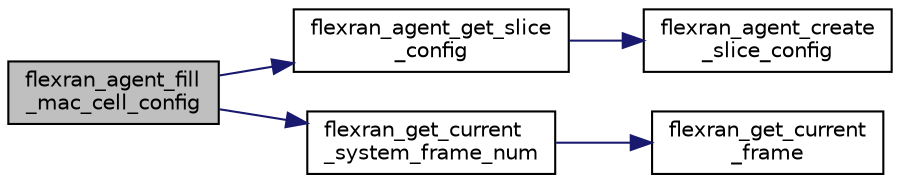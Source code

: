 digraph "flexran_agent_fill_mac_cell_config"
{
 // LATEX_PDF_SIZE
  edge [fontname="Helvetica",fontsize="10",labelfontname="Helvetica",labelfontsize="10"];
  node [fontname="Helvetica",fontsize="10",shape=record];
  rankdir="LR";
  Node1 [label="flexran_agent_fill\l_mac_cell_config",height=0.2,width=0.4,color="black", fillcolor="grey75", style="filled", fontcolor="black",tooltip=" "];
  Node1 -> Node2 [color="midnightblue",fontsize="10",style="solid",fontname="Helvetica"];
  Node2 [label="flexran_agent_get_slice\l_config",height=0.2,width=0.4,color="black", fillcolor="white", style="filled",URL="$flexran__agent__mac_8c.html#aaa577275de13cfd87f6be74941eca636",tooltip=" "];
  Node2 -> Node3 [color="midnightblue",fontsize="10",style="solid",fontname="Helvetica"];
  Node3 [label="flexran_agent_create\l_slice_config",height=0.2,width=0.4,color="black", fillcolor="white", style="filled",URL="$flexran__agent__mac__internal_8c.html#a1bc54021d04bab2a3b4e6720d20d26b7",tooltip=" "];
  Node1 -> Node4 [color="midnightblue",fontsize="10",style="solid",fontname="Helvetica"];
  Node4 [label="flexran_get_current\l_system_frame_num",height=0.2,width=0.4,color="black", fillcolor="white", style="filled",URL="$flexran__agent__ran__api_8c.html#a2b920c885f1e9c5d837a51483a660dd1",tooltip=" "];
  Node4 -> Node5 [color="midnightblue",fontsize="10",style="solid",fontname="Helvetica"];
  Node5 [label="flexran_get_current\l_frame",height=0.2,width=0.4,color="black", fillcolor="white", style="filled",URL="$flexran__agent__ran__api_8c.html#a2ed851f8a4a9558dff5699b1719e7c3d",tooltip=" "];
}
